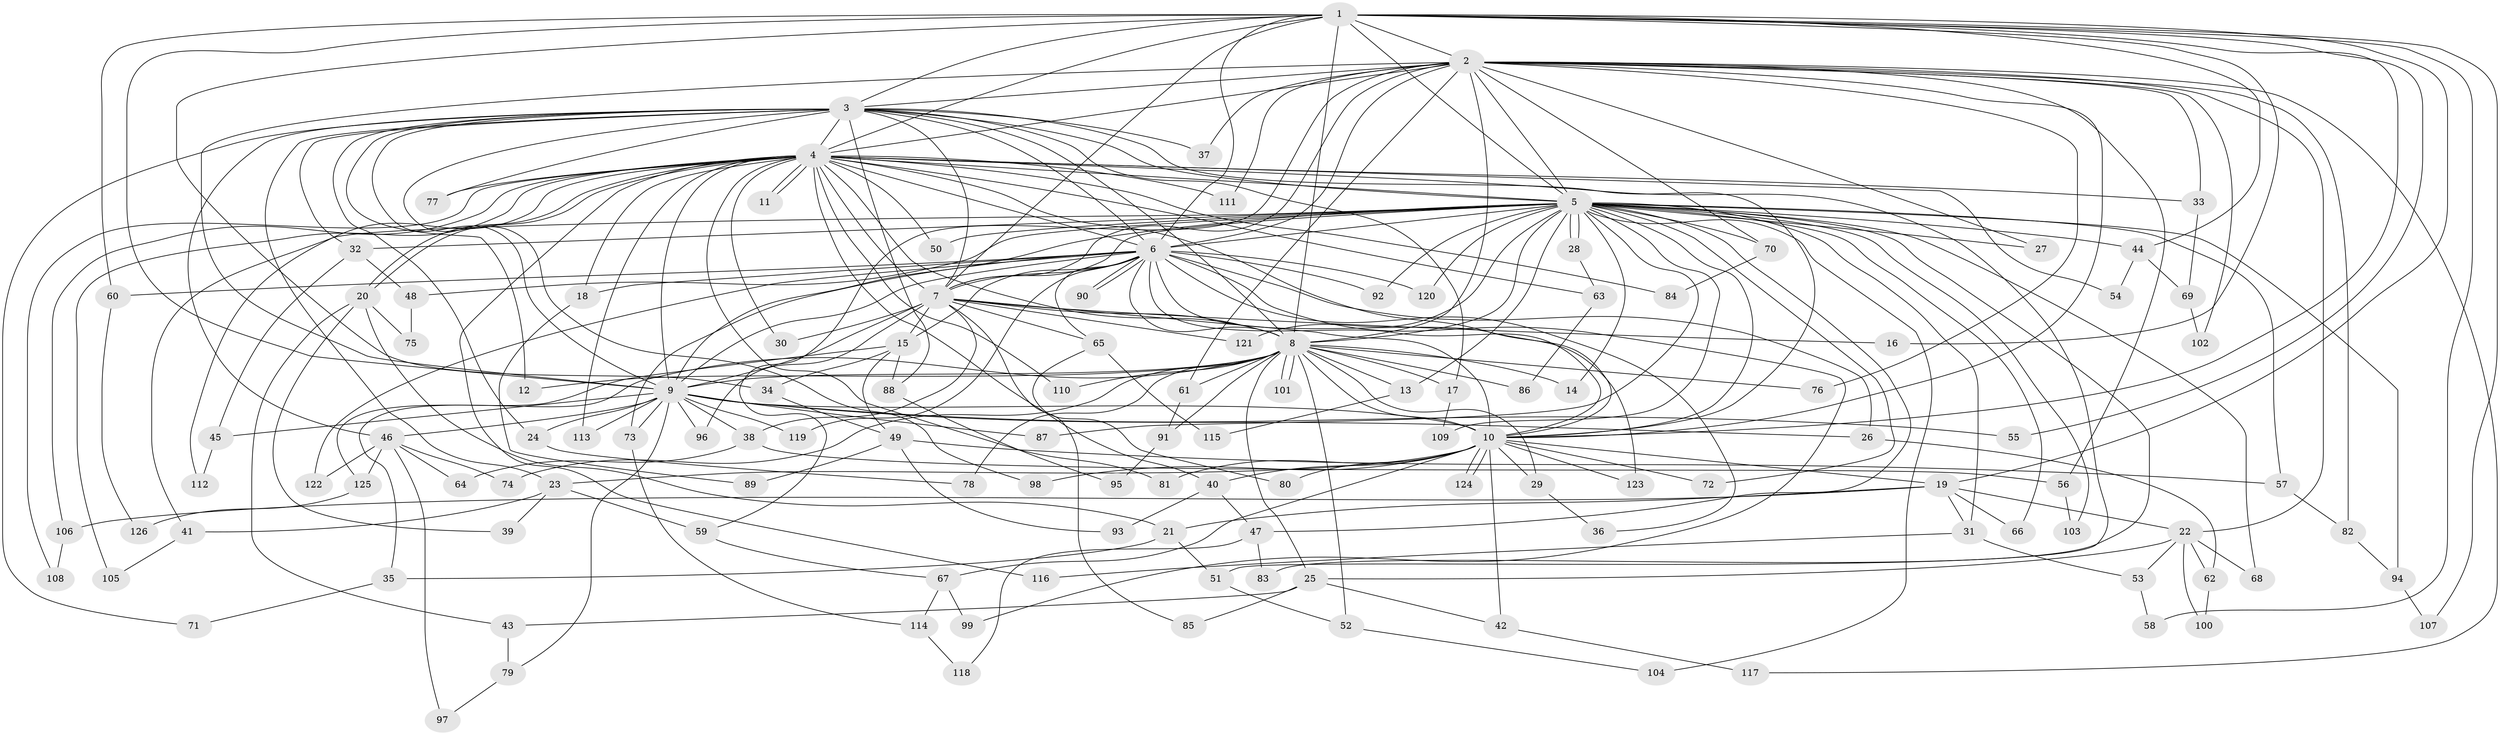 // Generated by graph-tools (version 1.1) at 2025/49/03/09/25 03:49:43]
// undirected, 126 vertices, 277 edges
graph export_dot {
graph [start="1"]
  node [color=gray90,style=filled];
  1;
  2;
  3;
  4;
  5;
  6;
  7;
  8;
  9;
  10;
  11;
  12;
  13;
  14;
  15;
  16;
  17;
  18;
  19;
  20;
  21;
  22;
  23;
  24;
  25;
  26;
  27;
  28;
  29;
  30;
  31;
  32;
  33;
  34;
  35;
  36;
  37;
  38;
  39;
  40;
  41;
  42;
  43;
  44;
  45;
  46;
  47;
  48;
  49;
  50;
  51;
  52;
  53;
  54;
  55;
  56;
  57;
  58;
  59;
  60;
  61;
  62;
  63;
  64;
  65;
  66;
  67;
  68;
  69;
  70;
  71;
  72;
  73;
  74;
  75;
  76;
  77;
  78;
  79;
  80;
  81;
  82;
  83;
  84;
  85;
  86;
  87;
  88;
  89;
  90;
  91;
  92;
  93;
  94;
  95;
  96;
  97;
  98;
  99;
  100;
  101;
  102;
  103;
  104;
  105;
  106;
  107;
  108;
  109;
  110;
  111;
  112;
  113;
  114;
  115;
  116;
  117;
  118;
  119;
  120;
  121;
  122;
  123;
  124;
  125;
  126;
  1 -- 2;
  1 -- 3;
  1 -- 4;
  1 -- 5;
  1 -- 6;
  1 -- 7;
  1 -- 8;
  1 -- 9;
  1 -- 10;
  1 -- 16;
  1 -- 19;
  1 -- 34;
  1 -- 44;
  1 -- 55;
  1 -- 58;
  1 -- 60;
  1 -- 107;
  2 -- 3;
  2 -- 4;
  2 -- 5;
  2 -- 6;
  2 -- 7;
  2 -- 8;
  2 -- 9;
  2 -- 10;
  2 -- 22;
  2 -- 27;
  2 -- 33;
  2 -- 37;
  2 -- 56;
  2 -- 59;
  2 -- 61;
  2 -- 70;
  2 -- 76;
  2 -- 82;
  2 -- 102;
  2 -- 111;
  2 -- 117;
  3 -- 4;
  3 -- 5;
  3 -- 6;
  3 -- 7;
  3 -- 8;
  3 -- 9;
  3 -- 10;
  3 -- 12;
  3 -- 17;
  3 -- 23;
  3 -- 24;
  3 -- 32;
  3 -- 37;
  3 -- 46;
  3 -- 71;
  3 -- 77;
  3 -- 88;
  3 -- 98;
  4 -- 5;
  4 -- 6;
  4 -- 7;
  4 -- 8;
  4 -- 9;
  4 -- 10;
  4 -- 11;
  4 -- 11;
  4 -- 18;
  4 -- 20;
  4 -- 20;
  4 -- 30;
  4 -- 33;
  4 -- 40;
  4 -- 50;
  4 -- 51;
  4 -- 54;
  4 -- 63;
  4 -- 77;
  4 -- 81;
  4 -- 84;
  4 -- 105;
  4 -- 106;
  4 -- 108;
  4 -- 110;
  4 -- 111;
  4 -- 112;
  4 -- 113;
  4 -- 116;
  5 -- 6;
  5 -- 7;
  5 -- 8;
  5 -- 9;
  5 -- 10;
  5 -- 13;
  5 -- 14;
  5 -- 27;
  5 -- 28;
  5 -- 28;
  5 -- 31;
  5 -- 32;
  5 -- 41;
  5 -- 44;
  5 -- 47;
  5 -- 48;
  5 -- 50;
  5 -- 57;
  5 -- 66;
  5 -- 68;
  5 -- 70;
  5 -- 72;
  5 -- 83;
  5 -- 87;
  5 -- 92;
  5 -- 94;
  5 -- 103;
  5 -- 104;
  5 -- 109;
  5 -- 120;
  5 -- 121;
  6 -- 7;
  6 -- 8;
  6 -- 9;
  6 -- 10;
  6 -- 15;
  6 -- 18;
  6 -- 26;
  6 -- 36;
  6 -- 60;
  6 -- 65;
  6 -- 73;
  6 -- 90;
  6 -- 90;
  6 -- 92;
  6 -- 99;
  6 -- 119;
  6 -- 120;
  6 -- 122;
  6 -- 123;
  7 -- 8;
  7 -- 9;
  7 -- 10;
  7 -- 15;
  7 -- 16;
  7 -- 30;
  7 -- 38;
  7 -- 65;
  7 -- 85;
  7 -- 96;
  7 -- 121;
  8 -- 9;
  8 -- 10;
  8 -- 12;
  8 -- 13;
  8 -- 14;
  8 -- 17;
  8 -- 25;
  8 -- 29;
  8 -- 35;
  8 -- 52;
  8 -- 61;
  8 -- 74;
  8 -- 76;
  8 -- 78;
  8 -- 86;
  8 -- 91;
  8 -- 101;
  8 -- 101;
  8 -- 110;
  9 -- 10;
  9 -- 24;
  9 -- 26;
  9 -- 38;
  9 -- 45;
  9 -- 46;
  9 -- 55;
  9 -- 73;
  9 -- 79;
  9 -- 87;
  9 -- 96;
  9 -- 113;
  9 -- 119;
  10 -- 19;
  10 -- 23;
  10 -- 29;
  10 -- 40;
  10 -- 42;
  10 -- 67;
  10 -- 72;
  10 -- 80;
  10 -- 81;
  10 -- 98;
  10 -- 123;
  10 -- 124;
  10 -- 124;
  13 -- 115;
  15 -- 34;
  15 -- 49;
  15 -- 88;
  15 -- 125;
  17 -- 109;
  18 -- 89;
  19 -- 21;
  19 -- 22;
  19 -- 31;
  19 -- 66;
  19 -- 106;
  20 -- 21;
  20 -- 39;
  20 -- 43;
  20 -- 75;
  21 -- 35;
  21 -- 51;
  22 -- 25;
  22 -- 53;
  22 -- 62;
  22 -- 68;
  22 -- 100;
  23 -- 39;
  23 -- 41;
  23 -- 59;
  24 -- 78;
  25 -- 42;
  25 -- 43;
  25 -- 85;
  26 -- 62;
  28 -- 63;
  29 -- 36;
  31 -- 53;
  31 -- 116;
  32 -- 45;
  32 -- 48;
  33 -- 69;
  34 -- 49;
  35 -- 71;
  38 -- 56;
  38 -- 64;
  40 -- 47;
  40 -- 93;
  41 -- 105;
  42 -- 117;
  43 -- 79;
  44 -- 54;
  44 -- 69;
  45 -- 112;
  46 -- 64;
  46 -- 74;
  46 -- 97;
  46 -- 122;
  46 -- 125;
  47 -- 83;
  47 -- 118;
  48 -- 75;
  49 -- 57;
  49 -- 89;
  49 -- 93;
  51 -- 52;
  52 -- 104;
  53 -- 58;
  56 -- 103;
  57 -- 82;
  59 -- 67;
  60 -- 126;
  61 -- 91;
  62 -- 100;
  63 -- 86;
  65 -- 80;
  65 -- 115;
  67 -- 99;
  67 -- 114;
  69 -- 102;
  70 -- 84;
  73 -- 114;
  79 -- 97;
  82 -- 94;
  88 -- 95;
  91 -- 95;
  94 -- 107;
  106 -- 108;
  114 -- 118;
  125 -- 126;
}

